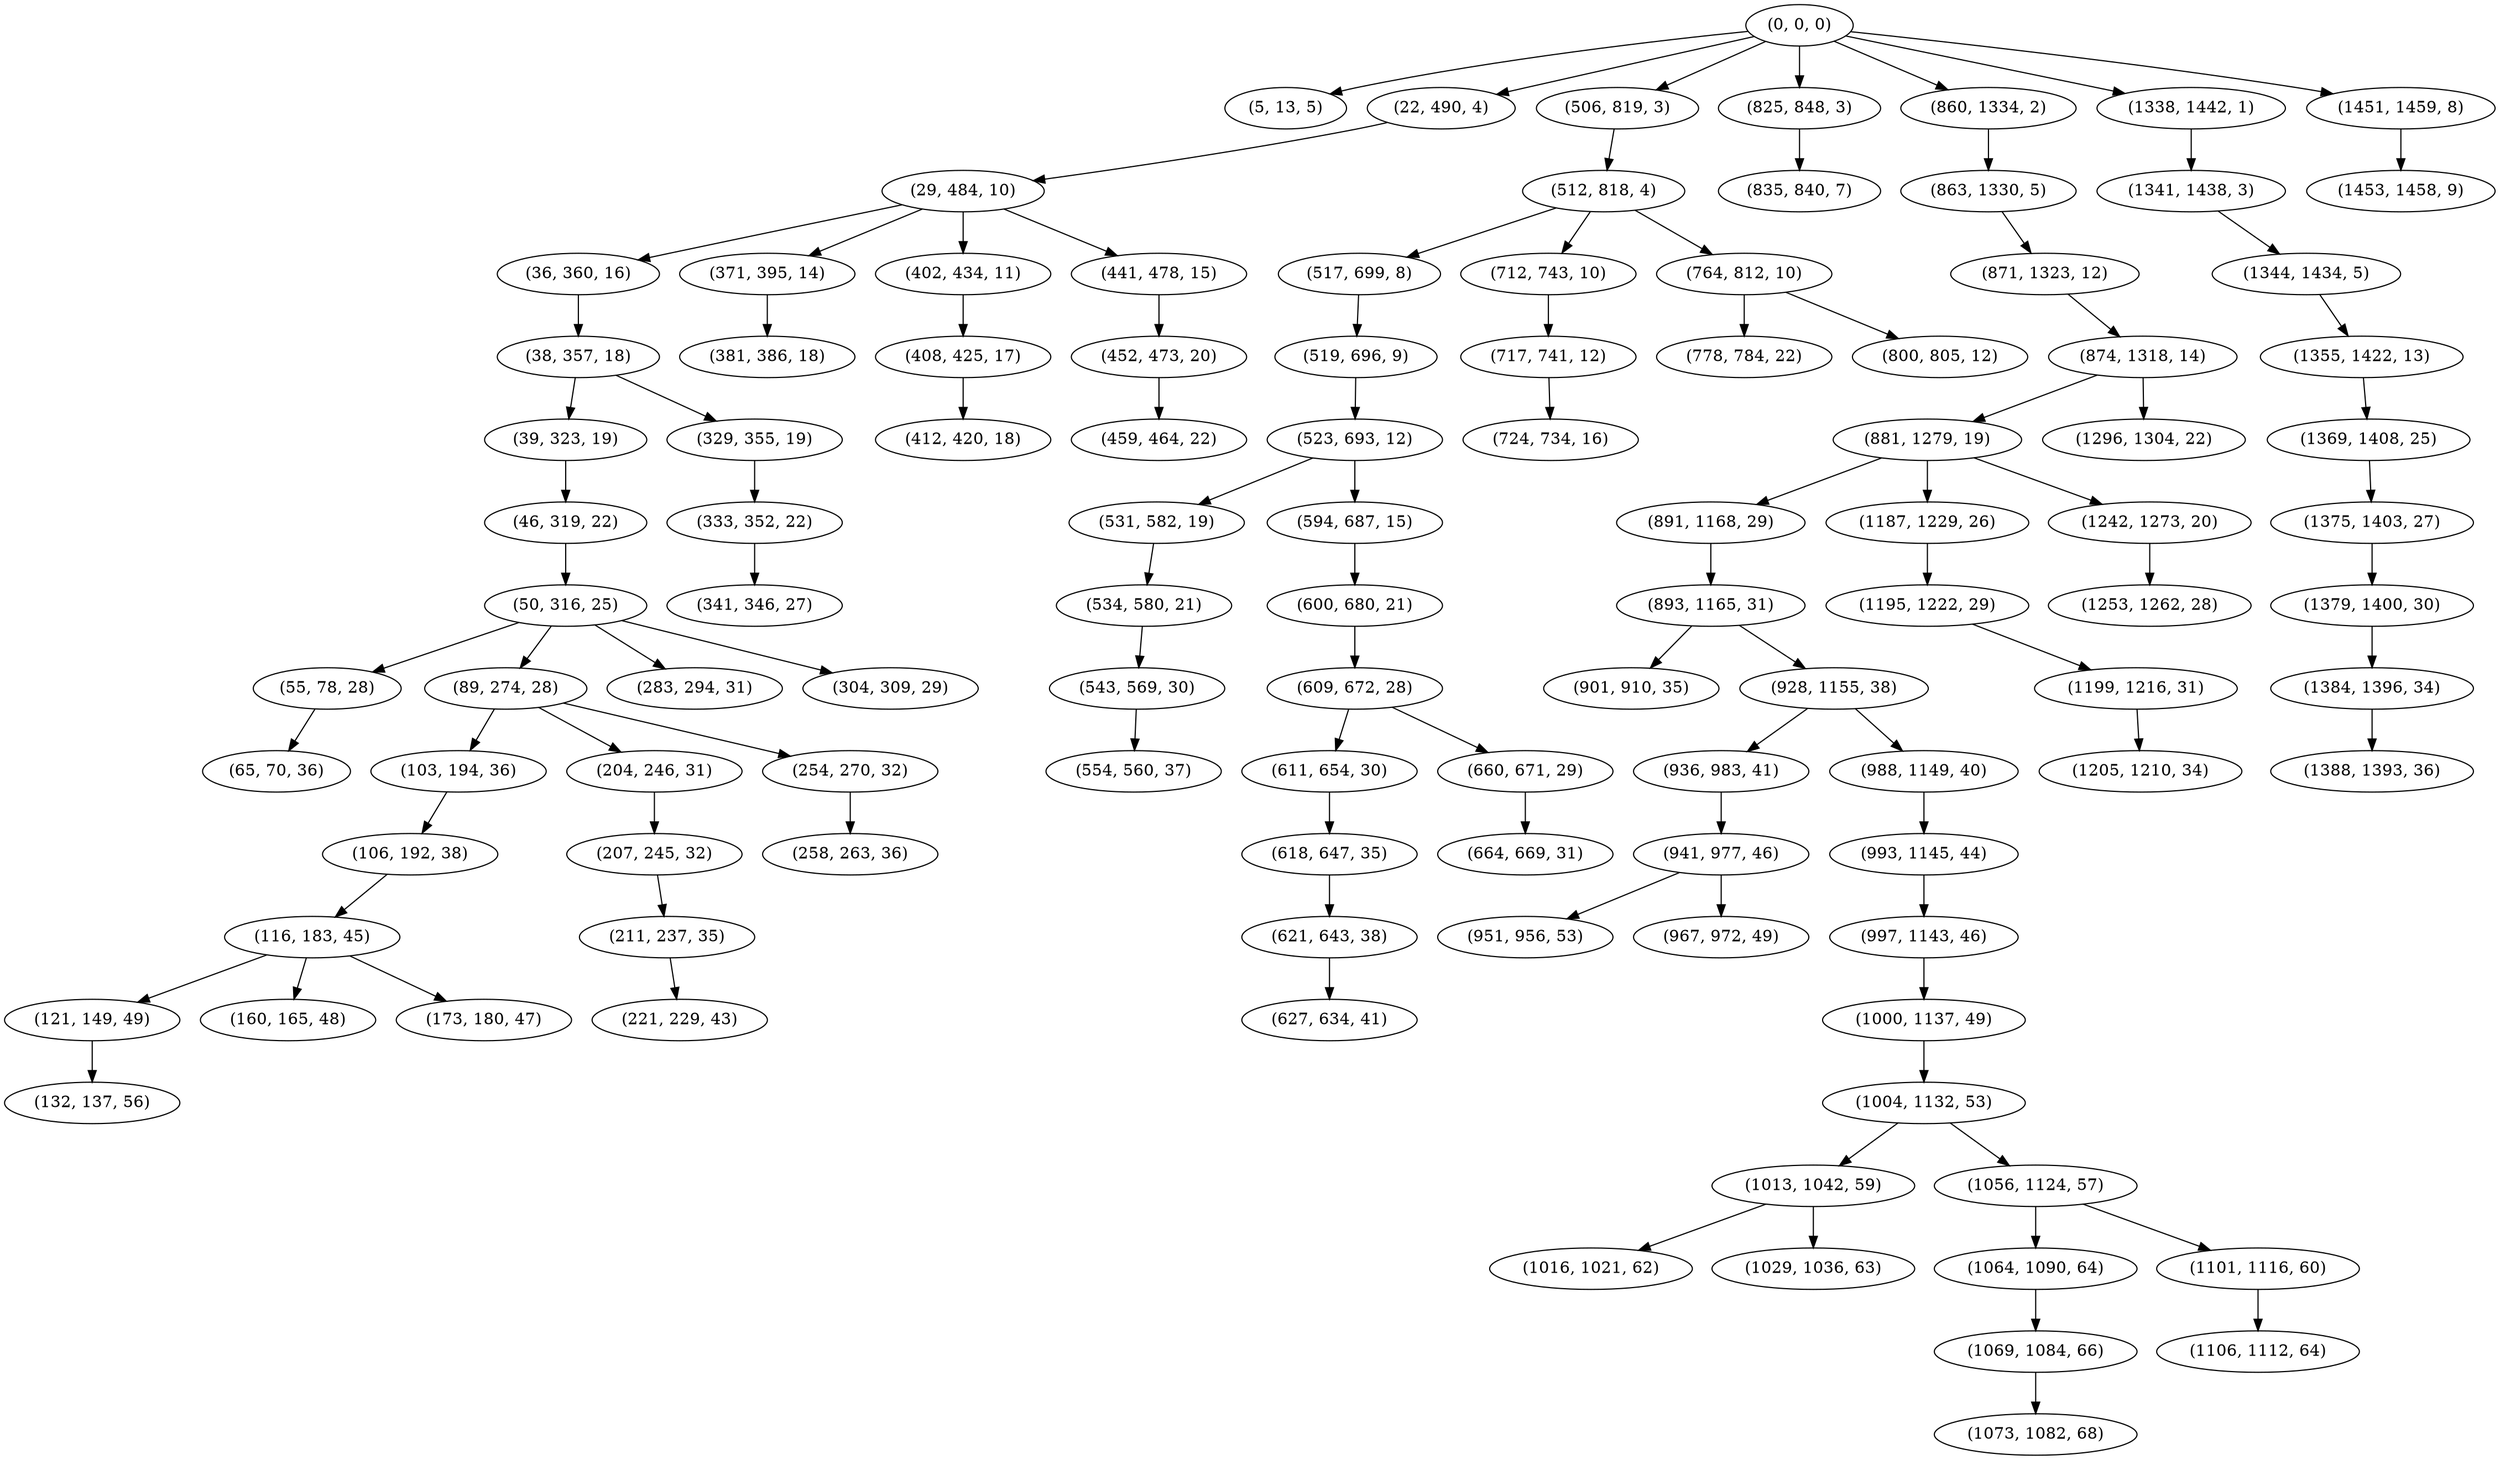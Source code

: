 digraph tree {
    "(0, 0, 0)";
    "(5, 13, 5)";
    "(22, 490, 4)";
    "(29, 484, 10)";
    "(36, 360, 16)";
    "(38, 357, 18)";
    "(39, 323, 19)";
    "(46, 319, 22)";
    "(50, 316, 25)";
    "(55, 78, 28)";
    "(65, 70, 36)";
    "(89, 274, 28)";
    "(103, 194, 36)";
    "(106, 192, 38)";
    "(116, 183, 45)";
    "(121, 149, 49)";
    "(132, 137, 56)";
    "(160, 165, 48)";
    "(173, 180, 47)";
    "(204, 246, 31)";
    "(207, 245, 32)";
    "(211, 237, 35)";
    "(221, 229, 43)";
    "(254, 270, 32)";
    "(258, 263, 36)";
    "(283, 294, 31)";
    "(304, 309, 29)";
    "(329, 355, 19)";
    "(333, 352, 22)";
    "(341, 346, 27)";
    "(371, 395, 14)";
    "(381, 386, 18)";
    "(402, 434, 11)";
    "(408, 425, 17)";
    "(412, 420, 18)";
    "(441, 478, 15)";
    "(452, 473, 20)";
    "(459, 464, 22)";
    "(506, 819, 3)";
    "(512, 818, 4)";
    "(517, 699, 8)";
    "(519, 696, 9)";
    "(523, 693, 12)";
    "(531, 582, 19)";
    "(534, 580, 21)";
    "(543, 569, 30)";
    "(554, 560, 37)";
    "(594, 687, 15)";
    "(600, 680, 21)";
    "(609, 672, 28)";
    "(611, 654, 30)";
    "(618, 647, 35)";
    "(621, 643, 38)";
    "(627, 634, 41)";
    "(660, 671, 29)";
    "(664, 669, 31)";
    "(712, 743, 10)";
    "(717, 741, 12)";
    "(724, 734, 16)";
    "(764, 812, 10)";
    "(778, 784, 22)";
    "(800, 805, 12)";
    "(825, 848, 3)";
    "(835, 840, 7)";
    "(860, 1334, 2)";
    "(863, 1330, 5)";
    "(871, 1323, 12)";
    "(874, 1318, 14)";
    "(881, 1279, 19)";
    "(891, 1168, 29)";
    "(893, 1165, 31)";
    "(901, 910, 35)";
    "(928, 1155, 38)";
    "(936, 983, 41)";
    "(941, 977, 46)";
    "(951, 956, 53)";
    "(967, 972, 49)";
    "(988, 1149, 40)";
    "(993, 1145, 44)";
    "(997, 1143, 46)";
    "(1000, 1137, 49)";
    "(1004, 1132, 53)";
    "(1013, 1042, 59)";
    "(1016, 1021, 62)";
    "(1029, 1036, 63)";
    "(1056, 1124, 57)";
    "(1064, 1090, 64)";
    "(1069, 1084, 66)";
    "(1073, 1082, 68)";
    "(1101, 1116, 60)";
    "(1106, 1112, 64)";
    "(1187, 1229, 26)";
    "(1195, 1222, 29)";
    "(1199, 1216, 31)";
    "(1205, 1210, 34)";
    "(1242, 1273, 20)";
    "(1253, 1262, 28)";
    "(1296, 1304, 22)";
    "(1338, 1442, 1)";
    "(1341, 1438, 3)";
    "(1344, 1434, 5)";
    "(1355, 1422, 13)";
    "(1369, 1408, 25)";
    "(1375, 1403, 27)";
    "(1379, 1400, 30)";
    "(1384, 1396, 34)";
    "(1388, 1393, 36)";
    "(1451, 1459, 8)";
    "(1453, 1458, 9)";
    "(0, 0, 0)" -> "(5, 13, 5)";
    "(0, 0, 0)" -> "(22, 490, 4)";
    "(0, 0, 0)" -> "(506, 819, 3)";
    "(0, 0, 0)" -> "(825, 848, 3)";
    "(0, 0, 0)" -> "(860, 1334, 2)";
    "(0, 0, 0)" -> "(1338, 1442, 1)";
    "(0, 0, 0)" -> "(1451, 1459, 8)";
    "(22, 490, 4)" -> "(29, 484, 10)";
    "(29, 484, 10)" -> "(36, 360, 16)";
    "(29, 484, 10)" -> "(371, 395, 14)";
    "(29, 484, 10)" -> "(402, 434, 11)";
    "(29, 484, 10)" -> "(441, 478, 15)";
    "(36, 360, 16)" -> "(38, 357, 18)";
    "(38, 357, 18)" -> "(39, 323, 19)";
    "(38, 357, 18)" -> "(329, 355, 19)";
    "(39, 323, 19)" -> "(46, 319, 22)";
    "(46, 319, 22)" -> "(50, 316, 25)";
    "(50, 316, 25)" -> "(55, 78, 28)";
    "(50, 316, 25)" -> "(89, 274, 28)";
    "(50, 316, 25)" -> "(283, 294, 31)";
    "(50, 316, 25)" -> "(304, 309, 29)";
    "(55, 78, 28)" -> "(65, 70, 36)";
    "(89, 274, 28)" -> "(103, 194, 36)";
    "(89, 274, 28)" -> "(204, 246, 31)";
    "(89, 274, 28)" -> "(254, 270, 32)";
    "(103, 194, 36)" -> "(106, 192, 38)";
    "(106, 192, 38)" -> "(116, 183, 45)";
    "(116, 183, 45)" -> "(121, 149, 49)";
    "(116, 183, 45)" -> "(160, 165, 48)";
    "(116, 183, 45)" -> "(173, 180, 47)";
    "(121, 149, 49)" -> "(132, 137, 56)";
    "(204, 246, 31)" -> "(207, 245, 32)";
    "(207, 245, 32)" -> "(211, 237, 35)";
    "(211, 237, 35)" -> "(221, 229, 43)";
    "(254, 270, 32)" -> "(258, 263, 36)";
    "(329, 355, 19)" -> "(333, 352, 22)";
    "(333, 352, 22)" -> "(341, 346, 27)";
    "(371, 395, 14)" -> "(381, 386, 18)";
    "(402, 434, 11)" -> "(408, 425, 17)";
    "(408, 425, 17)" -> "(412, 420, 18)";
    "(441, 478, 15)" -> "(452, 473, 20)";
    "(452, 473, 20)" -> "(459, 464, 22)";
    "(506, 819, 3)" -> "(512, 818, 4)";
    "(512, 818, 4)" -> "(517, 699, 8)";
    "(512, 818, 4)" -> "(712, 743, 10)";
    "(512, 818, 4)" -> "(764, 812, 10)";
    "(517, 699, 8)" -> "(519, 696, 9)";
    "(519, 696, 9)" -> "(523, 693, 12)";
    "(523, 693, 12)" -> "(531, 582, 19)";
    "(523, 693, 12)" -> "(594, 687, 15)";
    "(531, 582, 19)" -> "(534, 580, 21)";
    "(534, 580, 21)" -> "(543, 569, 30)";
    "(543, 569, 30)" -> "(554, 560, 37)";
    "(594, 687, 15)" -> "(600, 680, 21)";
    "(600, 680, 21)" -> "(609, 672, 28)";
    "(609, 672, 28)" -> "(611, 654, 30)";
    "(609, 672, 28)" -> "(660, 671, 29)";
    "(611, 654, 30)" -> "(618, 647, 35)";
    "(618, 647, 35)" -> "(621, 643, 38)";
    "(621, 643, 38)" -> "(627, 634, 41)";
    "(660, 671, 29)" -> "(664, 669, 31)";
    "(712, 743, 10)" -> "(717, 741, 12)";
    "(717, 741, 12)" -> "(724, 734, 16)";
    "(764, 812, 10)" -> "(778, 784, 22)";
    "(764, 812, 10)" -> "(800, 805, 12)";
    "(825, 848, 3)" -> "(835, 840, 7)";
    "(860, 1334, 2)" -> "(863, 1330, 5)";
    "(863, 1330, 5)" -> "(871, 1323, 12)";
    "(871, 1323, 12)" -> "(874, 1318, 14)";
    "(874, 1318, 14)" -> "(881, 1279, 19)";
    "(874, 1318, 14)" -> "(1296, 1304, 22)";
    "(881, 1279, 19)" -> "(891, 1168, 29)";
    "(881, 1279, 19)" -> "(1187, 1229, 26)";
    "(881, 1279, 19)" -> "(1242, 1273, 20)";
    "(891, 1168, 29)" -> "(893, 1165, 31)";
    "(893, 1165, 31)" -> "(901, 910, 35)";
    "(893, 1165, 31)" -> "(928, 1155, 38)";
    "(928, 1155, 38)" -> "(936, 983, 41)";
    "(928, 1155, 38)" -> "(988, 1149, 40)";
    "(936, 983, 41)" -> "(941, 977, 46)";
    "(941, 977, 46)" -> "(951, 956, 53)";
    "(941, 977, 46)" -> "(967, 972, 49)";
    "(988, 1149, 40)" -> "(993, 1145, 44)";
    "(993, 1145, 44)" -> "(997, 1143, 46)";
    "(997, 1143, 46)" -> "(1000, 1137, 49)";
    "(1000, 1137, 49)" -> "(1004, 1132, 53)";
    "(1004, 1132, 53)" -> "(1013, 1042, 59)";
    "(1004, 1132, 53)" -> "(1056, 1124, 57)";
    "(1013, 1042, 59)" -> "(1016, 1021, 62)";
    "(1013, 1042, 59)" -> "(1029, 1036, 63)";
    "(1056, 1124, 57)" -> "(1064, 1090, 64)";
    "(1056, 1124, 57)" -> "(1101, 1116, 60)";
    "(1064, 1090, 64)" -> "(1069, 1084, 66)";
    "(1069, 1084, 66)" -> "(1073, 1082, 68)";
    "(1101, 1116, 60)" -> "(1106, 1112, 64)";
    "(1187, 1229, 26)" -> "(1195, 1222, 29)";
    "(1195, 1222, 29)" -> "(1199, 1216, 31)";
    "(1199, 1216, 31)" -> "(1205, 1210, 34)";
    "(1242, 1273, 20)" -> "(1253, 1262, 28)";
    "(1338, 1442, 1)" -> "(1341, 1438, 3)";
    "(1341, 1438, 3)" -> "(1344, 1434, 5)";
    "(1344, 1434, 5)" -> "(1355, 1422, 13)";
    "(1355, 1422, 13)" -> "(1369, 1408, 25)";
    "(1369, 1408, 25)" -> "(1375, 1403, 27)";
    "(1375, 1403, 27)" -> "(1379, 1400, 30)";
    "(1379, 1400, 30)" -> "(1384, 1396, 34)";
    "(1384, 1396, 34)" -> "(1388, 1393, 36)";
    "(1451, 1459, 8)" -> "(1453, 1458, 9)";
}
